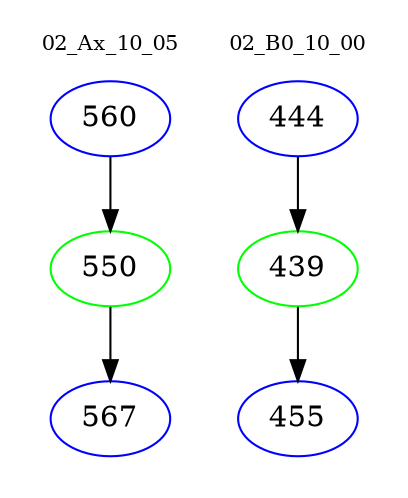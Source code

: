 digraph{
subgraph cluster_0 {
color = white
label = "02_Ax_10_05";
fontsize=10;
T0_560 [label="560", color="blue"]
T0_560 -> T0_550 [color="black"]
T0_550 [label="550", color="green"]
T0_550 -> T0_567 [color="black"]
T0_567 [label="567", color="blue"]
}
subgraph cluster_1 {
color = white
label = "02_B0_10_00";
fontsize=10;
T1_444 [label="444", color="blue"]
T1_444 -> T1_439 [color="black"]
T1_439 [label="439", color="green"]
T1_439 -> T1_455 [color="black"]
T1_455 [label="455", color="blue"]
}
}
